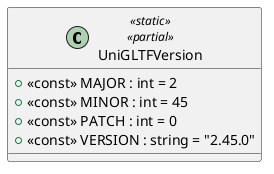 @startuml
class UniGLTFVersion <<static>> <<partial>> {
    + <<const>> MAJOR : int = 2
    + <<const>> MINOR : int = 45
    + <<const>> PATCH : int = 0
    + <<const>> VERSION : string = "2.45.0"
}
@enduml
